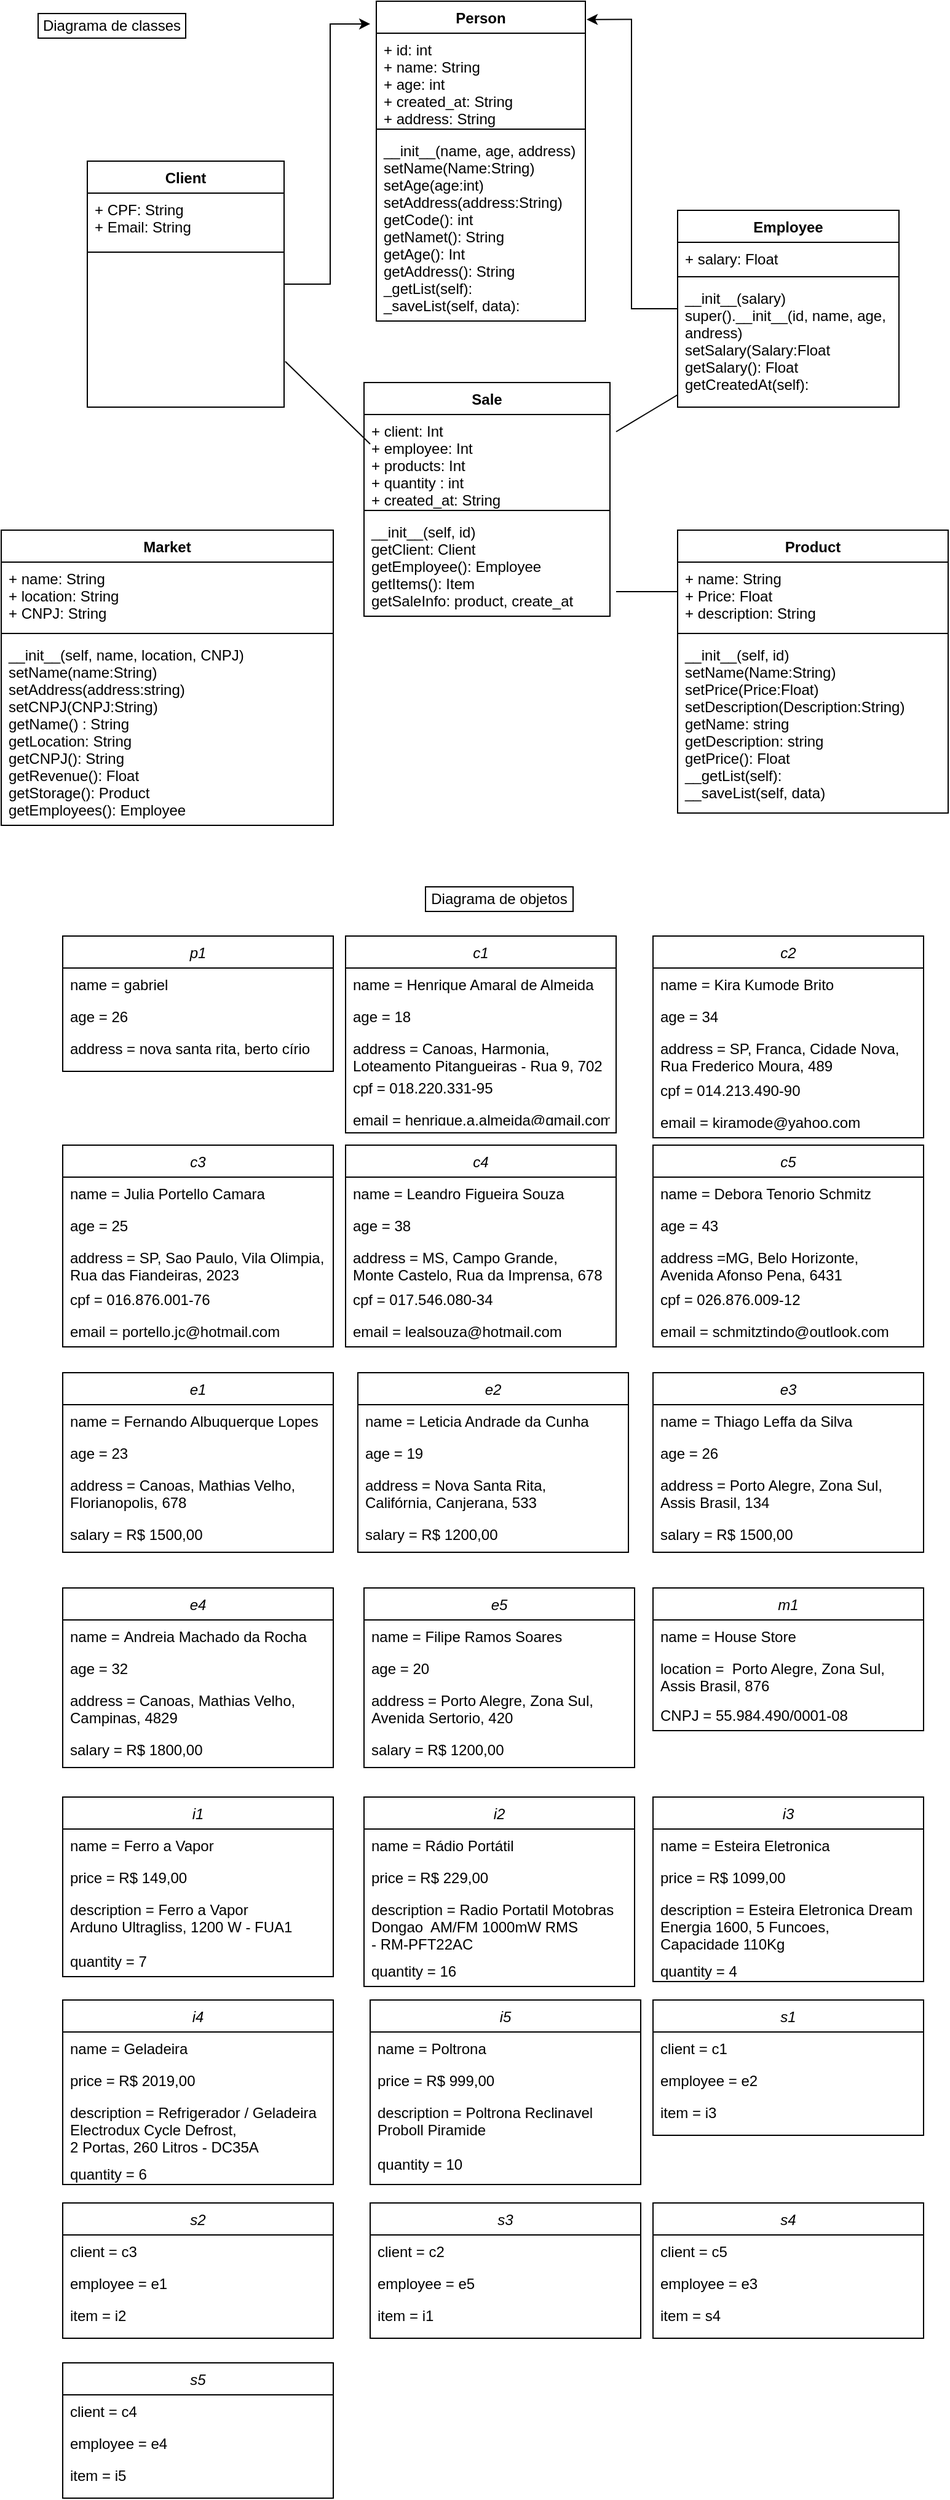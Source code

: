 <mxfile version="13.10.0" type="embed">
    <diagram id="TS18MUklxsruk_NOkoc1" name="Page-1">
        <mxGraphModel dx="1032" dy="898" grid="0" gridSize="10" guides="1" tooltips="1" connect="1" arrows="1" fold="1" page="0" pageScale="1" pageWidth="850" pageHeight="1100" background="none" math="0" shadow="0">
            <root>
                <mxCell id="0"/>
                <mxCell id="1" parent="0"/>
                <mxCell id="k4x1zX3mnlxggnbYag1G-3" style="edgeStyle=orthogonalEdgeStyle;rounded=0;orthogonalLoop=1;jettySize=auto;html=1;entryX=-0.029;entryY=0.071;entryDx=0;entryDy=0;entryPerimeter=0;labelBackgroundColor=none;labelBorderColor=none;" parent="1" source="CA0UIBBM-PlLHxPNOpys-14" target="CA0UIBBM-PlLHxPNOpys-22" edge="1">
                    <mxGeometry relative="1" as="geometry"/>
                </mxCell>
                <mxCell id="CA0UIBBM-PlLHxPNOpys-14" value="Client&#10;" style="swimlane;fontStyle=1;align=center;verticalAlign=top;childLayout=stackLayout;horizontal=1;startSize=26;horizontalStack=0;resizeParent=1;resizeParentMax=0;resizeLast=0;collapsible=1;marginBottom=0;labelBackgroundColor=none;labelBorderColor=none;" parent="1" vertex="1">
                    <mxGeometry x="90" y="80" width="160" height="200" as="geometry">
                        <mxRectangle x="90" y="154" width="70" height="26" as="alternateBounds"/>
                    </mxGeometry>
                </mxCell>
                <mxCell id="CA0UIBBM-PlLHxPNOpys-17" value="+ CPF: String&#10;+ Email: String" style="text;strokeColor=none;fillColor=none;align=left;verticalAlign=top;spacingLeft=4;spacingRight=4;overflow=hidden;rotatable=0;points=[[0,0.5],[1,0.5]];portConstraint=eastwest;labelBackgroundColor=none;labelBorderColor=none;" parent="CA0UIBBM-PlLHxPNOpys-14" vertex="1">
                    <mxGeometry y="26" width="160" height="44" as="geometry"/>
                </mxCell>
                <mxCell id="zBR0Fy1YjitIpS35hvK2-11" value="" style="line;strokeWidth=1;fillColor=none;align=left;verticalAlign=middle;spacingTop=-1;spacingLeft=3;spacingRight=3;rotatable=0;labelPosition=right;points=[];portConstraint=eastwest;labelBackgroundColor=none;labelBorderColor=none;" parent="CA0UIBBM-PlLHxPNOpys-14" vertex="1">
                    <mxGeometry y="70" width="160" height="8" as="geometry"/>
                </mxCell>
                <mxCell id="zBR0Fy1YjitIpS35hvK2-10" value="&lt;span style=&quot;font-family: &amp;quot;helvetica&amp;quot; ; font-size: 12px ; font-style: normal ; font-weight: 400 ; letter-spacing: normal ; text-indent: 0px ; text-transform: none ; word-spacing: 0px ; display: inline ; float: none&quot;&gt;&lt;font color=&quot;#ffffff&quot;&gt;__init__(self,&amp;nbsp;idl)&lt;br&gt;super().__init__(id, name, age, address, client)&lt;br&gt;setCPF(CPF:String)&lt;br&gt;setEmail(Email:String)&lt;br&gt;getCPF() : String&lt;br&gt;getEmail(): String&lt;br&gt;getCreatedAt(self):&lt;/font&gt;&lt;br&gt;&lt;/span&gt;" style="text;whiteSpace=wrap;html=1;labelBackgroundColor=none;labelBorderColor=none;" parent="CA0UIBBM-PlLHxPNOpys-14" vertex="1">
                    <mxGeometry y="78" width="160" height="122" as="geometry"/>
                </mxCell>
                <mxCell id="zBR0Fy1YjitIpS35hvK2-8" value="" style="line;strokeWidth=1;fillColor=none;align=left;verticalAlign=middle;spacingTop=-1;spacingLeft=3;spacingRight=3;rotatable=0;labelPosition=right;points=[];portConstraint=eastwest;labelBackgroundColor=none;labelBorderColor=none;" parent="CA0UIBBM-PlLHxPNOpys-14" vertex="1">
                    <mxGeometry y="200" width="160" as="geometry"/>
                </mxCell>
                <mxCell id="k4x1zX3mnlxggnbYag1G-4" style="edgeStyle=orthogonalEdgeStyle;rounded=0;orthogonalLoop=1;jettySize=auto;html=1;entryX=1.006;entryY=0.057;entryDx=0;entryDy=0;entryPerimeter=0;labelBackgroundColor=none;labelBorderColor=none;" parent="1" source="CA0UIBBM-PlLHxPNOpys-18" target="CA0UIBBM-PlLHxPNOpys-22" edge="1">
                    <mxGeometry relative="1" as="geometry"/>
                </mxCell>
                <mxCell id="CA0UIBBM-PlLHxPNOpys-18" value="Employee" style="swimlane;fontStyle=1;align=center;verticalAlign=top;childLayout=stackLayout;horizontal=1;startSize=26;horizontalStack=0;resizeParent=1;resizeParentMax=0;resizeLast=0;collapsible=1;marginBottom=0;labelBackgroundColor=none;labelBorderColor=none;" parent="1" vertex="1">
                    <mxGeometry x="570" y="120" width="180" height="160" as="geometry"/>
                </mxCell>
                <mxCell id="CA0UIBBM-PlLHxPNOpys-19" value="+ salary: Float&#10;" style="text;strokeColor=none;fillColor=none;align=left;verticalAlign=top;spacingLeft=4;spacingRight=4;overflow=hidden;rotatable=0;points=[[0,0.5],[1,0.5]];portConstraint=eastwest;labelBackgroundColor=none;labelBorderColor=none;" parent="CA0UIBBM-PlLHxPNOpys-18" vertex="1">
                    <mxGeometry y="26" width="180" height="24" as="geometry"/>
                </mxCell>
                <mxCell id="CA0UIBBM-PlLHxPNOpys-20" value="" style="line;strokeWidth=1;fillColor=none;align=left;verticalAlign=middle;spacingTop=-1;spacingLeft=3;spacingRight=3;rotatable=0;labelPosition=right;points=[];portConstraint=eastwest;labelBackgroundColor=none;labelBorderColor=none;" parent="CA0UIBBM-PlLHxPNOpys-18" vertex="1">
                    <mxGeometry y="50" width="180" height="8" as="geometry"/>
                </mxCell>
                <mxCell id="CA0UIBBM-PlLHxPNOpys-21" value="__init__(salary)&#10;super().__init__(id, name, age, &#10;andress) &#10;setSalary(Salary:Float&#10;getSalary(): Float&#10;getCreatedAt(self):" style="text;strokeColor=none;fillColor=none;align=left;verticalAlign=top;spacingLeft=4;spacingRight=4;overflow=hidden;rotatable=0;points=[[0,0.5],[1,0.5]];portConstraint=eastwest;labelBackgroundColor=none;labelBorderColor=none;" parent="CA0UIBBM-PlLHxPNOpys-18" vertex="1">
                    <mxGeometry y="58" width="180" height="102" as="geometry"/>
                </mxCell>
                <mxCell id="CA0UIBBM-PlLHxPNOpys-22" value="Person" style="swimlane;fontStyle=1;align=center;verticalAlign=top;childLayout=stackLayout;horizontal=1;startSize=26;horizontalStack=0;resizeParent=1;resizeParentMax=0;resizeLast=0;collapsible=1;marginBottom=0;labelBackgroundColor=none;labelBorderColor=none;" parent="1" vertex="1">
                    <mxGeometry x="325" y="-50" width="170" height="260" as="geometry"/>
                </mxCell>
                <mxCell id="CA0UIBBM-PlLHxPNOpys-23" value="+ id: int&#10;+ name: String&#10;+ age: int&#10;+ created_at: String&#10;+ address: String" style="text;strokeColor=none;fillColor=none;align=left;verticalAlign=top;spacingLeft=4;spacingRight=4;overflow=hidden;rotatable=0;points=[[0,0.5],[1,0.5]];portConstraint=eastwest;labelBackgroundColor=none;labelBorderColor=none;" parent="CA0UIBBM-PlLHxPNOpys-22" vertex="1">
                    <mxGeometry y="26" width="170" height="74" as="geometry"/>
                </mxCell>
                <mxCell id="zBR0Fy1YjitIpS35hvK2-16" value="" style="line;strokeWidth=1;fillColor=none;align=left;verticalAlign=middle;spacingTop=-1;spacingLeft=3;spacingRight=3;rotatable=0;labelPosition=right;points=[];portConstraint=eastwest;labelBackgroundColor=none;labelBorderColor=none;" parent="CA0UIBBM-PlLHxPNOpys-22" vertex="1">
                    <mxGeometry y="100" width="170" height="8" as="geometry"/>
                </mxCell>
                <mxCell id="zBR0Fy1YjitIpS35hvK2-13" value="__init__(name, age, address)&#10;setName(Name:String)&#10;setAge(age:int)&#10;setAddress(address:String)&#10;getCode(): int&#10;getNamet(): String&#10;getAge(): Int&#10;getAddress(): String&#10;_getList(self):&#10;_saveList(self, data):" style="text;strokeColor=none;fillColor=none;align=left;verticalAlign=top;spacingLeft=4;spacingRight=4;overflow=hidden;rotatable=0;points=[[0,0.5],[1,0.5]];portConstraint=eastwest;labelBackgroundColor=none;labelBorderColor=none;" parent="CA0UIBBM-PlLHxPNOpys-22" vertex="1">
                    <mxGeometry y="108" width="170" height="152" as="geometry"/>
                </mxCell>
                <mxCell id="CA0UIBBM-PlLHxPNOpys-37" value="Product" style="swimlane;fontStyle=1;align=center;verticalAlign=top;childLayout=stackLayout;horizontal=1;startSize=26;horizontalStack=0;resizeParent=1;resizeParentMax=0;resizeLast=0;collapsible=1;marginBottom=0;labelBackgroundColor=none;labelBorderColor=none;" parent="1" vertex="1">
                    <mxGeometry x="570" y="380" width="220" height="230" as="geometry"/>
                </mxCell>
                <mxCell id="CA0UIBBM-PlLHxPNOpys-38" value="+ name: String&#10;+ Price: Float&#10;+ description: String&#10;" style="text;strokeColor=none;fillColor=none;align=left;verticalAlign=top;spacingLeft=4;spacingRight=4;overflow=hidden;rotatable=0;points=[[0,0.5],[1,0.5]];portConstraint=eastwest;labelBackgroundColor=none;labelBorderColor=none;" parent="CA0UIBBM-PlLHxPNOpys-37" vertex="1">
                    <mxGeometry y="26" width="220" height="54" as="geometry"/>
                </mxCell>
                <mxCell id="CA0UIBBM-PlLHxPNOpys-39" value="" style="line;strokeWidth=1;fillColor=none;align=left;verticalAlign=middle;spacingTop=-1;spacingLeft=3;spacingRight=3;rotatable=0;labelPosition=right;points=[];portConstraint=eastwest;labelBackgroundColor=none;labelBorderColor=none;" parent="CA0UIBBM-PlLHxPNOpys-37" vertex="1">
                    <mxGeometry y="80" width="220" height="8" as="geometry"/>
                </mxCell>
                <mxCell id="CA0UIBBM-PlLHxPNOpys-40" value="__init__(self, id)&#10;setName(Name:String)&#10;setPrice(Price:Float)&#10;setDescription(Description:String)&#10;getName: string&#10;getDescription: string&#10;getPrice(): Float&#10;__getList(self):&#10;__saveList(self, data)" style="text;strokeColor=none;fillColor=none;align=left;verticalAlign=top;spacingLeft=4;spacingRight=4;overflow=hidden;rotatable=0;points=[[0,0.5],[1,0.5]];portConstraint=eastwest;labelBackgroundColor=none;labelBorderColor=none;" parent="CA0UIBBM-PlLHxPNOpys-37" vertex="1">
                    <mxGeometry y="88" width="220" height="142" as="geometry"/>
                </mxCell>
                <mxCell id="CA0UIBBM-PlLHxPNOpys-42" value="Market" style="swimlane;fontStyle=1;align=center;verticalAlign=top;childLayout=stackLayout;horizontal=1;startSize=26;horizontalStack=0;resizeParent=1;resizeParentMax=0;resizeLast=0;collapsible=1;marginBottom=0;labelBackgroundColor=none;labelBorderColor=none;" parent="1" vertex="1">
                    <mxGeometry x="20" y="380" width="270" height="240" as="geometry"/>
                </mxCell>
                <mxCell id="CA0UIBBM-PlLHxPNOpys-43" value="+ name: String&#10;+ location: String&#10;+ CNPJ: String" style="text;strokeColor=none;fillColor=none;align=left;verticalAlign=top;spacingLeft=4;spacingRight=4;overflow=hidden;rotatable=0;points=[[0,0.5],[1,0.5]];portConstraint=eastwest;labelBackgroundColor=none;labelBorderColor=none;" parent="CA0UIBBM-PlLHxPNOpys-42" vertex="1">
                    <mxGeometry y="26" width="270" height="54" as="geometry"/>
                </mxCell>
                <mxCell id="CA0UIBBM-PlLHxPNOpys-44" value="" style="line;strokeWidth=1;fillColor=none;align=left;verticalAlign=middle;spacingTop=-1;spacingLeft=3;spacingRight=3;rotatable=0;labelPosition=right;points=[];portConstraint=eastwest;labelBackgroundColor=none;labelBorderColor=none;" parent="CA0UIBBM-PlLHxPNOpys-42" vertex="1">
                    <mxGeometry y="80" width="270" height="8" as="geometry"/>
                </mxCell>
                <mxCell id="CA0UIBBM-PlLHxPNOpys-45" value="__init__(self, name, location, CNPJ)&#10;setName(name:String)&#10;setAddress(address:string)&#10;setCNPJ(CNPJ:String)&#10;getName() : String&#10;getLocation: String&#10;getCNPJ(): String&#10;getRevenue(): Float&#10;getStorage(): Product&#10;getEmployees(): Employee" style="text;strokeColor=none;fillColor=none;align=left;verticalAlign=top;spacingLeft=4;spacingRight=4;overflow=hidden;rotatable=0;points=[[0,0.5],[1,0.5]];portConstraint=eastwest;labelBackgroundColor=none;labelBorderColor=none;" parent="CA0UIBBM-PlLHxPNOpys-42" vertex="1">
                    <mxGeometry y="88" width="270" height="152" as="geometry"/>
                </mxCell>
                <mxCell id="CA0UIBBM-PlLHxPNOpys-30" value="Sale" style="swimlane;fontStyle=1;align=center;verticalAlign=top;childLayout=stackLayout;horizontal=1;startSize=26;horizontalStack=0;resizeParent=1;resizeParentMax=0;resizeLast=0;collapsible=1;marginBottom=0;labelBackgroundColor=none;labelBorderColor=none;" parent="1" vertex="1">
                    <mxGeometry x="315" y="260" width="200" height="190" as="geometry"/>
                </mxCell>
                <mxCell id="CA0UIBBM-PlLHxPNOpys-31" value="+ client: Int&#10;+ employee: Int&#10;+ products: Int&#10;+ quantity : int&#10;+ created_at: String &#10;" style="text;strokeColor=none;fillColor=none;align=left;verticalAlign=top;spacingLeft=4;spacingRight=4;overflow=hidden;rotatable=0;points=[[0,0.5],[1,0.5]];portConstraint=eastwest;labelBackgroundColor=none;labelBorderColor=none;" parent="CA0UIBBM-PlLHxPNOpys-30" vertex="1">
                    <mxGeometry y="26" width="200" height="74" as="geometry"/>
                </mxCell>
                <mxCell id="CA0UIBBM-PlLHxPNOpys-32" value="" style="line;strokeWidth=1;fillColor=none;align=left;verticalAlign=middle;spacingTop=-1;spacingLeft=3;spacingRight=3;rotatable=0;labelPosition=right;points=[];portConstraint=eastwest;labelBackgroundColor=none;labelBorderColor=none;" parent="CA0UIBBM-PlLHxPNOpys-30" vertex="1">
                    <mxGeometry y="100" width="200" height="8" as="geometry"/>
                </mxCell>
                <mxCell id="CA0UIBBM-PlLHxPNOpys-33" value="__init__(self, id)&#10;getClient: Client&#10;getEmployee(): Employee&#10;getItems(): Item&#10;getSaleInfo: product, create_at" style="text;strokeColor=none;fillColor=none;align=left;verticalAlign=top;spacingLeft=4;spacingRight=4;overflow=hidden;rotatable=0;points=[[0,0.5],[1,0.5]];portConstraint=eastwest;labelBackgroundColor=none;labelBorderColor=none;" parent="CA0UIBBM-PlLHxPNOpys-30" vertex="1">
                    <mxGeometry y="108" width="200" height="82" as="geometry"/>
                </mxCell>
                <mxCell id="k4x1zX3mnlxggnbYag1G-5" value="" style="shape=link;html=1;width=0;exitX=1.006;exitY=0.696;exitDx=0;exitDy=0;exitPerimeter=0;labelBackgroundColor=none;labelBorderColor=none;" parent="1" source="zBR0Fy1YjitIpS35hvK2-10" edge="1">
                    <mxGeometry width="100" relative="1" as="geometry">
                        <mxPoint x="220" y="310" as="sourcePoint"/>
                        <mxPoint x="320" y="310" as="targetPoint"/>
                    </mxGeometry>
                </mxCell>
                <mxCell id="k4x1zX3mnlxggnbYag1G-6" value="" style="shape=link;html=1;width=0;exitX=1.006;exitY=0.696;exitDx=0;exitDy=0;exitPerimeter=0;entryX=0;entryY=0.902;entryDx=0;entryDy=0;entryPerimeter=0;labelBackgroundColor=none;labelBorderColor=none;" parent="1" target="CA0UIBBM-PlLHxPNOpys-21" edge="1">
                    <mxGeometry width="100" relative="1" as="geometry">
                        <mxPoint x="520" y="300.002" as="sourcePoint"/>
                        <mxPoint x="570" y="300" as="targetPoint"/>
                    </mxGeometry>
                </mxCell>
                <mxCell id="k4x1zX3mnlxggnbYag1G-7" value="" style="shape=link;html=1;width=0;exitX=1.006;exitY=0.696;exitDx=0;exitDy=0;exitPerimeter=0;labelBackgroundColor=none;labelBorderColor=none;" parent="1" edge="1">
                    <mxGeometry width="100" relative="1" as="geometry">
                        <mxPoint x="520" y="430.002" as="sourcePoint"/>
                        <mxPoint x="570" y="430" as="targetPoint"/>
                    </mxGeometry>
                </mxCell>
                <mxCell id="k4x1zX3mnlxggnbYag1G-8" value="Diagrama de classes" style="rounded=0;whiteSpace=wrap;html=1;labelBackgroundColor=none;labelBorderColor=none;" parent="1" vertex="1">
                    <mxGeometry x="50" y="-40" width="120" height="20" as="geometry"/>
                </mxCell>
                <mxCell id="k4x1zX3mnlxggnbYag1G-9" value="Diagrama de objetos" style="rounded=0;whiteSpace=wrap;html=1;labelBackgroundColor=none;labelBorderColor=none;" parent="1" vertex="1">
                    <mxGeometry x="365" y="670" width="120" height="20" as="geometry"/>
                </mxCell>
                <mxCell id="k4x1zX3mnlxggnbYag1G-14" value="c1" style="swimlane;fontStyle=2;align=center;verticalAlign=top;childLayout=stackLayout;horizontal=1;startSize=26;horizontalStack=0;resizeParent=1;resizeLast=0;collapsible=1;marginBottom=0;rounded=0;shadow=0;strokeWidth=1;labelBackgroundColor=none;labelBorderColor=none;" parent="1" vertex="1">
                    <mxGeometry x="300" y="710" width="220" height="160" as="geometry">
                        <mxRectangle x="230" y="140" width="160" height="26" as="alternateBounds"/>
                    </mxGeometry>
                </mxCell>
                <mxCell id="k4x1zX3mnlxggnbYag1G-15" value="name = Henrique Amaral de Almeida" style="text;align=left;verticalAlign=top;spacingLeft=4;spacingRight=4;overflow=hidden;rotatable=0;points=[[0,0.5],[1,0.5]];portConstraint=eastwest;labelBackgroundColor=none;labelBorderColor=none;" parent="k4x1zX3mnlxggnbYag1G-14" vertex="1">
                    <mxGeometry y="26" width="220" height="26" as="geometry"/>
                </mxCell>
                <mxCell id="k4x1zX3mnlxggnbYag1G-16" value="age = 18" style="text;align=left;verticalAlign=top;spacingLeft=4;spacingRight=4;overflow=hidden;rotatable=0;points=[[0,0.5],[1,0.5]];portConstraint=eastwest;rounded=0;shadow=0;html=0;labelBackgroundColor=none;labelBorderColor=none;" parent="k4x1zX3mnlxggnbYag1G-14" vertex="1">
                    <mxGeometry y="52" width="220" height="26" as="geometry"/>
                </mxCell>
                <mxCell id="k4x1zX3mnlxggnbYag1G-17" value="address = Canoas, Harmonia, &#10;Loteamento Pitangueiras - Rua 9, 702" style="text;align=left;verticalAlign=top;spacingLeft=4;spacingRight=4;overflow=hidden;rotatable=0;points=[[0,0.5],[1,0.5]];portConstraint=eastwest;rounded=0;shadow=0;html=0;labelBackgroundColor=none;labelBorderColor=none;" parent="k4x1zX3mnlxggnbYag1G-14" vertex="1">
                    <mxGeometry y="78" width="220" height="32" as="geometry"/>
                </mxCell>
                <mxCell id="k4x1zX3mnlxggnbYag1G-22" value="cpf = 018.220.331-95" style="text;align=left;verticalAlign=top;spacingLeft=4;spacingRight=4;overflow=hidden;rotatable=0;points=[[0,0.5],[1,0.5]];portConstraint=eastwest;rounded=0;shadow=0;html=0;labelBackgroundColor=none;labelBorderColor=none;" parent="k4x1zX3mnlxggnbYag1G-14" vertex="1">
                    <mxGeometry y="110" width="220" height="26" as="geometry"/>
                </mxCell>
                <mxCell id="k4x1zX3mnlxggnbYag1G-23" value="email = henrique.a.almeida@gmail.com" style="text;align=left;verticalAlign=top;spacingLeft=4;spacingRight=4;overflow=hidden;rotatable=0;points=[[0,0.5],[1,0.5]];portConstraint=eastwest;rounded=0;shadow=0;html=0;labelBackgroundColor=none;labelBorderColor=none;" parent="k4x1zX3mnlxggnbYag1G-14" vertex="1">
                    <mxGeometry y="136" width="220" height="14" as="geometry"/>
                </mxCell>
                <mxCell id="k4x1zX3mnlxggnbYag1G-30" value="i1" style="swimlane;fontStyle=2;align=center;verticalAlign=top;childLayout=stackLayout;horizontal=1;startSize=26;horizontalStack=0;resizeParent=1;resizeLast=0;collapsible=1;marginBottom=0;rounded=0;shadow=0;strokeWidth=1;labelBackgroundColor=none;labelBorderColor=none;" parent="1" vertex="1">
                    <mxGeometry x="70" y="1410" width="220" height="146" as="geometry">
                        <mxRectangle x="230" y="140" width="160" height="26" as="alternateBounds"/>
                    </mxGeometry>
                </mxCell>
                <mxCell id="k4x1zX3mnlxggnbYag1G-31" value="name = Ferro a Vapor" style="text;align=left;verticalAlign=top;spacingLeft=4;spacingRight=4;overflow=hidden;rotatable=0;points=[[0,0.5],[1,0.5]];portConstraint=eastwest;labelBackgroundColor=none;labelBorderColor=none;" parent="k4x1zX3mnlxggnbYag1G-30" vertex="1">
                    <mxGeometry y="26" width="220" height="26" as="geometry"/>
                </mxCell>
                <mxCell id="O3JYE6yvofuZaJqTAErF-90" value="price = R$ 149,00" style="text;align=left;verticalAlign=top;spacingLeft=4;spacingRight=4;overflow=hidden;rotatable=0;points=[[0,0.5],[1,0.5]];portConstraint=eastwest;rounded=0;shadow=0;html=0;labelBackgroundColor=none;labelBorderColor=none;" parent="k4x1zX3mnlxggnbYag1G-30" vertex="1">
                    <mxGeometry y="52" width="220" height="26" as="geometry"/>
                </mxCell>
                <mxCell id="k4x1zX3mnlxggnbYag1G-32" value="description = Ferro a Vapor &#10;Arduno Ultragliss, 1200 W - FUA1" style="text;align=left;verticalAlign=top;spacingLeft=4;spacingRight=4;overflow=hidden;rotatable=0;points=[[0,0.5],[1,0.5]];portConstraint=eastwest;rounded=0;shadow=0;html=0;labelBackgroundColor=none;labelBorderColor=none;" parent="k4x1zX3mnlxggnbYag1G-30" vertex="1">
                    <mxGeometry y="78" width="220" height="42" as="geometry"/>
                </mxCell>
                <mxCell id="k4x1zX3mnlxggnbYag1G-33" value="quantity = 7" style="text;align=left;verticalAlign=top;spacingLeft=4;spacingRight=4;overflow=hidden;rotatable=0;points=[[0,0.5],[1,0.5]];portConstraint=eastwest;rounded=0;shadow=0;html=0;labelBackgroundColor=none;labelBorderColor=none;" parent="k4x1zX3mnlxggnbYag1G-30" vertex="1">
                    <mxGeometry y="120" width="220" height="26" as="geometry"/>
                </mxCell>
                <mxCell id="k4x1zX3mnlxggnbYag1G-10" value="p1" style="swimlane;fontStyle=2;align=center;verticalAlign=top;childLayout=stackLayout;horizontal=1;startSize=26;horizontalStack=0;resizeParent=1;resizeLast=0;collapsible=1;marginBottom=0;rounded=0;shadow=0;strokeWidth=1;labelBackgroundColor=none;labelBorderColor=none;" parent="1" vertex="1">
                    <mxGeometry x="70" y="710" width="220" height="110" as="geometry">
                        <mxRectangle x="230" y="140" width="160" height="26" as="alternateBounds"/>
                    </mxGeometry>
                </mxCell>
                <mxCell id="k4x1zX3mnlxggnbYag1G-11" value="name = gabriel" style="text;align=left;verticalAlign=top;spacingLeft=4;spacingRight=4;overflow=hidden;rotatable=0;points=[[0,0.5],[1,0.5]];portConstraint=eastwest;labelBackgroundColor=none;labelBorderColor=none;" parent="k4x1zX3mnlxggnbYag1G-10" vertex="1">
                    <mxGeometry y="26" width="220" height="26" as="geometry"/>
                </mxCell>
                <mxCell id="k4x1zX3mnlxggnbYag1G-12" value="age = 26" style="text;align=left;verticalAlign=top;spacingLeft=4;spacingRight=4;overflow=hidden;rotatable=0;points=[[0,0.5],[1,0.5]];portConstraint=eastwest;rounded=0;shadow=0;html=0;labelBackgroundColor=none;labelBorderColor=none;" parent="k4x1zX3mnlxggnbYag1G-10" vertex="1">
                    <mxGeometry y="52" width="220" height="26" as="geometry"/>
                </mxCell>
                <mxCell id="k4x1zX3mnlxggnbYag1G-13" value="address = nova santa rita, berto círio" style="text;align=left;verticalAlign=top;spacingLeft=4;spacingRight=4;overflow=hidden;rotatable=0;points=[[0,0.5],[1,0.5]];portConstraint=eastwest;rounded=0;shadow=0;html=0;labelBackgroundColor=none;labelBorderColor=none;" parent="k4x1zX3mnlxggnbYag1G-10" vertex="1">
                    <mxGeometry y="78" width="220" height="26" as="geometry"/>
                </mxCell>
                <mxCell id="k4x1zX3mnlxggnbYag1G-18" value="e1" style="swimlane;fontStyle=2;align=center;verticalAlign=top;childLayout=stackLayout;horizontal=1;startSize=26;horizontalStack=0;resizeParent=1;resizeLast=0;collapsible=1;marginBottom=0;rounded=0;shadow=0;strokeWidth=1;labelBackgroundColor=none;labelBorderColor=none;" parent="1" vertex="1">
                    <mxGeometry x="70" y="1065" width="220" height="146" as="geometry">
                        <mxRectangle x="230" y="140" width="160" height="26" as="alternateBounds"/>
                    </mxGeometry>
                </mxCell>
                <mxCell id="k4x1zX3mnlxggnbYag1G-19" value="name = Fernando Albuquerque Lopes&#10;&#10;" style="text;align=left;verticalAlign=top;spacingLeft=4;spacingRight=4;overflow=hidden;rotatable=0;points=[[0,0.5],[1,0.5]];portConstraint=eastwest;labelBackgroundColor=none;labelBorderColor=none;" parent="k4x1zX3mnlxggnbYag1G-18" vertex="1">
                    <mxGeometry y="26" width="220" height="26" as="geometry"/>
                </mxCell>
                <mxCell id="k4x1zX3mnlxggnbYag1G-20" value="age = 23" style="text;align=left;verticalAlign=top;spacingLeft=4;spacingRight=4;overflow=hidden;rotatable=0;points=[[0,0.5],[1,0.5]];portConstraint=eastwest;rounded=0;shadow=0;html=0;labelBackgroundColor=none;labelBorderColor=none;" parent="k4x1zX3mnlxggnbYag1G-18" vertex="1">
                    <mxGeometry y="52" width="220" height="26" as="geometry"/>
                </mxCell>
                <mxCell id="k4x1zX3mnlxggnbYag1G-21" value="address = Canoas, Mathias Velho, &#10;Florianopolis, 678" style="text;align=left;verticalAlign=top;spacingLeft=4;spacingRight=4;overflow=hidden;rotatable=0;points=[[0,0.5],[1,0.5]];portConstraint=eastwest;rounded=0;shadow=0;html=0;labelBackgroundColor=none;labelBorderColor=none;" parent="k4x1zX3mnlxggnbYag1G-18" vertex="1">
                    <mxGeometry y="78" width="220" height="40" as="geometry"/>
                </mxCell>
                <mxCell id="k4x1zX3mnlxggnbYag1G-24" value="salary = R$ 1500,00" style="text;align=left;verticalAlign=top;spacingLeft=4;spacingRight=4;overflow=hidden;rotatable=0;points=[[0,0.5],[1,0.5]];portConstraint=eastwest;rounded=0;shadow=0;html=0;labelBackgroundColor=none;labelBorderColor=none;" parent="k4x1zX3mnlxggnbYag1G-18" vertex="1">
                    <mxGeometry y="118" width="220" height="26" as="geometry"/>
                </mxCell>
                <mxCell id="k4x1zX3mnlxggnbYag1G-34" value="m1" style="swimlane;fontStyle=2;align=center;verticalAlign=top;childLayout=stackLayout;horizontal=1;startSize=26;horizontalStack=0;resizeParent=1;resizeLast=0;collapsible=1;marginBottom=0;rounded=0;shadow=0;strokeWidth=1;labelBackgroundColor=none;labelBorderColor=none;" parent="1" vertex="1">
                    <mxGeometry x="550" y="1240" width="220" height="116" as="geometry">
                        <mxRectangle x="230" y="140" width="160" height="26" as="alternateBounds"/>
                    </mxGeometry>
                </mxCell>
                <mxCell id="k4x1zX3mnlxggnbYag1G-35" value="name = House Store" style="text;align=left;verticalAlign=top;spacingLeft=4;spacingRight=4;overflow=hidden;rotatable=0;points=[[0,0.5],[1,0.5]];portConstraint=eastwest;labelBackgroundColor=none;labelBorderColor=none;" parent="k4x1zX3mnlxggnbYag1G-34" vertex="1">
                    <mxGeometry y="26" width="220" height="26" as="geometry"/>
                </mxCell>
                <mxCell id="k4x1zX3mnlxggnbYag1G-36" value="location =  Porto Alegre, Zona Sul, &#10;Assis Brasil, 876" style="text;align=left;verticalAlign=top;spacingLeft=4;spacingRight=4;overflow=hidden;rotatable=0;points=[[0,0.5],[1,0.5]];portConstraint=eastwest;rounded=0;shadow=0;html=0;labelBackgroundColor=none;labelBorderColor=none;" parent="k4x1zX3mnlxggnbYag1G-34" vertex="1">
                    <mxGeometry y="52" width="220" height="38" as="geometry"/>
                </mxCell>
                <mxCell id="k4x1zX3mnlxggnbYag1G-37" value="CNPJ = 55.984.490/0001-08" style="text;align=left;verticalAlign=top;spacingLeft=4;spacingRight=4;overflow=hidden;rotatable=0;points=[[0,0.5],[1,0.5]];portConstraint=eastwest;rounded=0;shadow=0;html=0;labelBackgroundColor=none;labelBorderColor=none;" parent="k4x1zX3mnlxggnbYag1G-34" vertex="1">
                    <mxGeometry y="90" width="220" height="26" as="geometry"/>
                </mxCell>
                <mxCell id="O3JYE6yvofuZaJqTAErF-1" value="c2" style="swimlane;fontStyle=2;align=center;verticalAlign=top;childLayout=stackLayout;horizontal=1;startSize=26;horizontalStack=0;resizeParent=1;resizeLast=0;collapsible=1;marginBottom=0;rounded=0;shadow=0;strokeWidth=1;labelBackgroundColor=none;labelBorderColor=none;" parent="1" vertex="1">
                    <mxGeometry x="550" y="710" width="220" height="164" as="geometry">
                        <mxRectangle x="230" y="140" width="160" height="26" as="alternateBounds"/>
                    </mxGeometry>
                </mxCell>
                <mxCell id="O3JYE6yvofuZaJqTAErF-2" value="name = Kira Kumode Brito" style="text;align=left;verticalAlign=top;spacingLeft=4;spacingRight=4;overflow=hidden;rotatable=0;points=[[0,0.5],[1,0.5]];portConstraint=eastwest;labelBackgroundColor=none;labelBorderColor=none;" parent="O3JYE6yvofuZaJqTAErF-1" vertex="1">
                    <mxGeometry y="26" width="220" height="26" as="geometry"/>
                </mxCell>
                <mxCell id="O3JYE6yvofuZaJqTAErF-3" value="age = 34" style="text;align=left;verticalAlign=top;spacingLeft=4;spacingRight=4;overflow=hidden;rotatable=0;points=[[0,0.5],[1,0.5]];portConstraint=eastwest;rounded=0;shadow=0;html=0;labelBackgroundColor=none;labelBorderColor=none;" parent="O3JYE6yvofuZaJqTAErF-1" vertex="1">
                    <mxGeometry y="52" width="220" height="26" as="geometry"/>
                </mxCell>
                <mxCell id="O3JYE6yvofuZaJqTAErF-4" value="address = SP, Franca, Cidade Nova, &#10;Rua Frederico Moura, 489" style="text;align=left;verticalAlign=top;spacingLeft=4;spacingRight=4;overflow=hidden;rotatable=0;points=[[0,0.5],[1,0.5]];portConstraint=eastwest;rounded=0;shadow=0;html=0;labelBackgroundColor=none;labelBorderColor=none;" parent="O3JYE6yvofuZaJqTAErF-1" vertex="1">
                    <mxGeometry y="78" width="220" height="34" as="geometry"/>
                </mxCell>
                <mxCell id="O3JYE6yvofuZaJqTAErF-5" value="cpf = 014.213.490-90" style="text;align=left;verticalAlign=top;spacingLeft=4;spacingRight=4;overflow=hidden;rotatable=0;points=[[0,0.5],[1,0.5]];portConstraint=eastwest;rounded=0;shadow=0;html=0;labelBackgroundColor=none;labelBorderColor=none;" parent="O3JYE6yvofuZaJqTAErF-1" vertex="1">
                    <mxGeometry y="112" width="220" height="26" as="geometry"/>
                </mxCell>
                <mxCell id="O3JYE6yvofuZaJqTAErF-6" value="email = kiramode@yahoo.com" style="text;align=left;verticalAlign=top;spacingLeft=4;spacingRight=4;overflow=hidden;rotatable=0;points=[[0,0.5],[1,0.5]];portConstraint=eastwest;rounded=0;shadow=0;html=0;labelBackgroundColor=none;labelBorderColor=none;" parent="O3JYE6yvofuZaJqTAErF-1" vertex="1">
                    <mxGeometry y="138" width="220" height="26" as="geometry"/>
                </mxCell>
                <mxCell id="O3JYE6yvofuZaJqTAErF-7" value="c3" style="swimlane;fontStyle=2;align=center;verticalAlign=top;childLayout=stackLayout;horizontal=1;startSize=26;horizontalStack=0;resizeParent=1;resizeLast=0;collapsible=1;marginBottom=0;rounded=0;shadow=0;strokeWidth=1;labelBackgroundColor=none;labelBorderColor=none;" parent="1" vertex="1">
                    <mxGeometry x="70" y="880" width="220" height="164" as="geometry">
                        <mxRectangle x="230" y="140" width="160" height="26" as="alternateBounds"/>
                    </mxGeometry>
                </mxCell>
                <mxCell id="O3JYE6yvofuZaJqTAErF-8" value="name = Julia Portello Camara" style="text;align=left;verticalAlign=top;spacingLeft=4;spacingRight=4;overflow=hidden;rotatable=0;points=[[0,0.5],[1,0.5]];portConstraint=eastwest;labelBackgroundColor=none;labelBorderColor=none;" parent="O3JYE6yvofuZaJqTAErF-7" vertex="1">
                    <mxGeometry y="26" width="220" height="26" as="geometry"/>
                </mxCell>
                <mxCell id="O3JYE6yvofuZaJqTAErF-9" value="age = 25" style="text;align=left;verticalAlign=top;spacingLeft=4;spacingRight=4;overflow=hidden;rotatable=0;points=[[0,0.5],[1,0.5]];portConstraint=eastwest;rounded=0;shadow=0;html=0;labelBackgroundColor=none;labelBorderColor=none;" parent="O3JYE6yvofuZaJqTAErF-7" vertex="1">
                    <mxGeometry y="52" width="220" height="26" as="geometry"/>
                </mxCell>
                <mxCell id="O3JYE6yvofuZaJqTAErF-10" value="address = SP, Sao Paulo, Vila Olimpia,&#10;Rua das Fiandeiras, 2023" style="text;align=left;verticalAlign=top;spacingLeft=4;spacingRight=4;overflow=hidden;rotatable=0;points=[[0,0.5],[1,0.5]];portConstraint=eastwest;rounded=0;shadow=0;html=0;labelBackgroundColor=none;labelBorderColor=none;" parent="O3JYE6yvofuZaJqTAErF-7" vertex="1">
                    <mxGeometry y="78" width="220" height="34" as="geometry"/>
                </mxCell>
                <mxCell id="O3JYE6yvofuZaJqTAErF-11" value="cpf = 016.876.001-76" style="text;align=left;verticalAlign=top;spacingLeft=4;spacingRight=4;overflow=hidden;rotatable=0;points=[[0,0.5],[1,0.5]];portConstraint=eastwest;rounded=0;shadow=0;html=0;labelBackgroundColor=none;labelBorderColor=none;" parent="O3JYE6yvofuZaJqTAErF-7" vertex="1">
                    <mxGeometry y="112" width="220" height="26" as="geometry"/>
                </mxCell>
                <mxCell id="O3JYE6yvofuZaJqTAErF-12" value="email = portello.jc@hotmail.com" style="text;align=left;verticalAlign=top;spacingLeft=4;spacingRight=4;overflow=hidden;rotatable=0;points=[[0,0.5],[1,0.5]];portConstraint=eastwest;rounded=0;shadow=0;html=0;labelBackgroundColor=none;labelBorderColor=none;" parent="O3JYE6yvofuZaJqTAErF-7" vertex="1">
                    <mxGeometry y="138" width="220" height="26" as="geometry"/>
                </mxCell>
                <mxCell id="O3JYE6yvofuZaJqTAErF-13" value="c4" style="swimlane;fontStyle=2;align=center;verticalAlign=top;childLayout=stackLayout;horizontal=1;startSize=26;horizontalStack=0;resizeParent=1;resizeLast=0;collapsible=1;marginBottom=0;rounded=0;shadow=0;strokeWidth=1;labelBackgroundColor=none;labelBorderColor=none;" parent="1" vertex="1">
                    <mxGeometry x="300" y="880" width="220" height="164" as="geometry">
                        <mxRectangle x="230" y="140" width="160" height="26" as="alternateBounds"/>
                    </mxGeometry>
                </mxCell>
                <mxCell id="O3JYE6yvofuZaJqTAErF-14" value="name = Leandro Figueira Souza" style="text;align=left;verticalAlign=top;spacingLeft=4;spacingRight=4;overflow=hidden;rotatable=0;points=[[0,0.5],[1,0.5]];portConstraint=eastwest;labelBackgroundColor=none;labelBorderColor=none;" parent="O3JYE6yvofuZaJqTAErF-13" vertex="1">
                    <mxGeometry y="26" width="220" height="26" as="geometry"/>
                </mxCell>
                <mxCell id="O3JYE6yvofuZaJqTAErF-15" value="age = 38" style="text;align=left;verticalAlign=top;spacingLeft=4;spacingRight=4;overflow=hidden;rotatable=0;points=[[0,0.5],[1,0.5]];portConstraint=eastwest;rounded=0;shadow=0;html=0;labelBackgroundColor=none;labelBorderColor=none;" parent="O3JYE6yvofuZaJqTAErF-13" vertex="1">
                    <mxGeometry y="52" width="220" height="26" as="geometry"/>
                </mxCell>
                <mxCell id="O3JYE6yvofuZaJqTAErF-16" value="address = MS, Campo Grande,&#10;Monte Castelo, Rua da Imprensa, 678" style="text;align=left;verticalAlign=top;spacingLeft=4;spacingRight=4;overflow=hidden;rotatable=0;points=[[0,0.5],[1,0.5]];portConstraint=eastwest;rounded=0;shadow=0;html=0;labelBackgroundColor=none;labelBorderColor=none;" parent="O3JYE6yvofuZaJqTAErF-13" vertex="1">
                    <mxGeometry y="78" width="220" height="34" as="geometry"/>
                </mxCell>
                <mxCell id="O3JYE6yvofuZaJqTAErF-17" value="cpf = 017.546.080-34" style="text;align=left;verticalAlign=top;spacingLeft=4;spacingRight=4;overflow=hidden;rotatable=0;points=[[0,0.5],[1,0.5]];portConstraint=eastwest;rounded=0;shadow=0;html=0;labelBackgroundColor=none;labelBorderColor=none;" parent="O3JYE6yvofuZaJqTAErF-13" vertex="1">
                    <mxGeometry y="112" width="220" height="26" as="geometry"/>
                </mxCell>
                <mxCell id="O3JYE6yvofuZaJqTAErF-18" value="email = lealsouza@hotmail.com" style="text;align=left;verticalAlign=top;spacingLeft=4;spacingRight=4;overflow=hidden;rotatable=0;points=[[0,0.5],[1,0.5]];portConstraint=eastwest;rounded=0;shadow=0;html=0;labelBackgroundColor=none;labelBorderColor=none;" parent="O3JYE6yvofuZaJqTAErF-13" vertex="1">
                    <mxGeometry y="138" width="220" height="26" as="geometry"/>
                </mxCell>
                <mxCell id="O3JYE6yvofuZaJqTAErF-19" value="c5" style="swimlane;fontStyle=2;align=center;verticalAlign=top;childLayout=stackLayout;horizontal=1;startSize=26;horizontalStack=0;resizeParent=1;resizeLast=0;collapsible=1;marginBottom=0;rounded=0;shadow=0;strokeWidth=1;labelBackgroundColor=none;labelBorderColor=none;" parent="1" vertex="1">
                    <mxGeometry x="550" y="880" width="220" height="164" as="geometry">
                        <mxRectangle x="230" y="140" width="160" height="26" as="alternateBounds"/>
                    </mxGeometry>
                </mxCell>
                <mxCell id="O3JYE6yvofuZaJqTAErF-20" value="name = Debora Tenorio Schmitz" style="text;align=left;verticalAlign=top;spacingLeft=4;spacingRight=4;overflow=hidden;rotatable=0;points=[[0,0.5],[1,0.5]];portConstraint=eastwest;labelBackgroundColor=none;labelBorderColor=none;" parent="O3JYE6yvofuZaJqTAErF-19" vertex="1">
                    <mxGeometry y="26" width="220" height="26" as="geometry"/>
                </mxCell>
                <mxCell id="O3JYE6yvofuZaJqTAErF-21" value="age = 43" style="text;align=left;verticalAlign=top;spacingLeft=4;spacingRight=4;overflow=hidden;rotatable=0;points=[[0,0.5],[1,0.5]];portConstraint=eastwest;rounded=0;shadow=0;html=0;labelBackgroundColor=none;labelBorderColor=none;" parent="O3JYE6yvofuZaJqTAErF-19" vertex="1">
                    <mxGeometry y="52" width="220" height="26" as="geometry"/>
                </mxCell>
                <mxCell id="O3JYE6yvofuZaJqTAErF-22" value="address =MG, Belo Horizonte, &#10;Avenida Afonso Pena, 6431" style="text;align=left;verticalAlign=top;spacingLeft=4;spacingRight=4;overflow=hidden;rotatable=0;points=[[0,0.5],[1,0.5]];portConstraint=eastwest;rounded=0;shadow=0;html=0;labelBackgroundColor=none;labelBorderColor=none;" parent="O3JYE6yvofuZaJqTAErF-19" vertex="1">
                    <mxGeometry y="78" width="220" height="34" as="geometry"/>
                </mxCell>
                <mxCell id="O3JYE6yvofuZaJqTAErF-23" value="cpf = 026.876.009-12" style="text;align=left;verticalAlign=top;spacingLeft=4;spacingRight=4;overflow=hidden;rotatable=0;points=[[0,0.5],[1,0.5]];portConstraint=eastwest;rounded=0;shadow=0;html=0;labelBackgroundColor=none;labelBorderColor=none;" parent="O3JYE6yvofuZaJqTAErF-19" vertex="1">
                    <mxGeometry y="112" width="220" height="26" as="geometry"/>
                </mxCell>
                <mxCell id="O3JYE6yvofuZaJqTAErF-24" value="email = schmitztindo@outlook.com" style="text;align=left;verticalAlign=top;spacingLeft=4;spacingRight=4;overflow=hidden;rotatable=0;points=[[0,0.5],[1,0.5]];portConstraint=eastwest;rounded=0;shadow=0;html=0;labelBackgroundColor=none;labelBorderColor=none;" parent="O3JYE6yvofuZaJqTAErF-19" vertex="1">
                    <mxGeometry y="138" width="220" height="26" as="geometry"/>
                </mxCell>
                <mxCell id="O3JYE6yvofuZaJqTAErF-50" value="e2" style="swimlane;fontStyle=2;align=center;verticalAlign=top;childLayout=stackLayout;horizontal=1;startSize=26;horizontalStack=0;resizeParent=1;resizeLast=0;collapsible=1;marginBottom=0;rounded=0;shadow=0;strokeWidth=1;labelBackgroundColor=none;labelBorderColor=none;" parent="1" vertex="1">
                    <mxGeometry x="310" y="1065" width="220" height="146" as="geometry">
                        <mxRectangle x="230" y="140" width="160" height="26" as="alternateBounds"/>
                    </mxGeometry>
                </mxCell>
                <mxCell id="O3JYE6yvofuZaJqTAErF-51" value="name = Leticia Andrade da Cunha&#10;&#10;" style="text;align=left;verticalAlign=top;spacingLeft=4;spacingRight=4;overflow=hidden;rotatable=0;points=[[0,0.5],[1,0.5]];portConstraint=eastwest;labelBackgroundColor=none;labelBorderColor=none;" parent="O3JYE6yvofuZaJqTAErF-50" vertex="1">
                    <mxGeometry y="26" width="220" height="26" as="geometry"/>
                </mxCell>
                <mxCell id="O3JYE6yvofuZaJqTAErF-52" value="age = 19" style="text;align=left;verticalAlign=top;spacingLeft=4;spacingRight=4;overflow=hidden;rotatable=0;points=[[0,0.5],[1,0.5]];portConstraint=eastwest;rounded=0;shadow=0;html=0;labelBackgroundColor=none;labelBorderColor=none;" parent="O3JYE6yvofuZaJqTAErF-50" vertex="1">
                    <mxGeometry y="52" width="220" height="26" as="geometry"/>
                </mxCell>
                <mxCell id="O3JYE6yvofuZaJqTAErF-53" value="address = Nova Santa Rita, &#10;Califórnia, Canjerana, 533" style="text;align=left;verticalAlign=top;spacingLeft=4;spacingRight=4;overflow=hidden;rotatable=0;points=[[0,0.5],[1,0.5]];portConstraint=eastwest;rounded=0;shadow=0;html=0;labelBackgroundColor=none;labelBorderColor=none;" parent="O3JYE6yvofuZaJqTAErF-50" vertex="1">
                    <mxGeometry y="78" width="220" height="40" as="geometry"/>
                </mxCell>
                <mxCell id="O3JYE6yvofuZaJqTAErF-54" value="salary = R$ 1200,00" style="text;align=left;verticalAlign=top;spacingLeft=4;spacingRight=4;overflow=hidden;rotatable=0;points=[[0,0.5],[1,0.5]];portConstraint=eastwest;rounded=0;shadow=0;html=0;labelBackgroundColor=none;labelBorderColor=none;" parent="O3JYE6yvofuZaJqTAErF-50" vertex="1">
                    <mxGeometry y="118" width="220" height="26" as="geometry"/>
                </mxCell>
                <mxCell id="O3JYE6yvofuZaJqTAErF-55" value="e3" style="swimlane;fontStyle=2;align=center;verticalAlign=top;childLayout=stackLayout;horizontal=1;startSize=26;horizontalStack=0;resizeParent=1;resizeLast=0;collapsible=1;marginBottom=0;rounded=0;shadow=0;strokeWidth=1;labelBackgroundColor=none;labelBorderColor=none;" parent="1" vertex="1">
                    <mxGeometry x="550" y="1065" width="220" height="146" as="geometry">
                        <mxRectangle x="230" y="140" width="160" height="26" as="alternateBounds"/>
                    </mxGeometry>
                </mxCell>
                <mxCell id="O3JYE6yvofuZaJqTAErF-56" value="name = Thiago Leffa da Silva" style="text;align=left;verticalAlign=top;spacingLeft=4;spacingRight=4;overflow=hidden;rotatable=0;points=[[0,0.5],[1,0.5]];portConstraint=eastwest;labelBackgroundColor=none;labelBorderColor=none;" parent="O3JYE6yvofuZaJqTAErF-55" vertex="1">
                    <mxGeometry y="26" width="220" height="26" as="geometry"/>
                </mxCell>
                <mxCell id="O3JYE6yvofuZaJqTAErF-57" value="age = 26" style="text;align=left;verticalAlign=top;spacingLeft=4;spacingRight=4;overflow=hidden;rotatable=0;points=[[0,0.5],[1,0.5]];portConstraint=eastwest;rounded=0;shadow=0;html=0;labelBackgroundColor=none;labelBorderColor=none;" parent="O3JYE6yvofuZaJqTAErF-55" vertex="1">
                    <mxGeometry y="52" width="220" height="26" as="geometry"/>
                </mxCell>
                <mxCell id="O3JYE6yvofuZaJqTAErF-58" value="address = Porto Alegre, Zona Sul, &#10;Assis Brasil, 134" style="text;align=left;verticalAlign=top;spacingLeft=4;spacingRight=4;overflow=hidden;rotatable=0;points=[[0,0.5],[1,0.5]];portConstraint=eastwest;rounded=0;shadow=0;html=0;labelBackgroundColor=none;labelBorderColor=none;" parent="O3JYE6yvofuZaJqTAErF-55" vertex="1">
                    <mxGeometry y="78" width="220" height="40" as="geometry"/>
                </mxCell>
                <mxCell id="O3JYE6yvofuZaJqTAErF-59" value="salary = R$ 1500,00" style="text;align=left;verticalAlign=top;spacingLeft=4;spacingRight=4;overflow=hidden;rotatable=0;points=[[0,0.5],[1,0.5]];portConstraint=eastwest;rounded=0;shadow=0;html=0;labelBackgroundColor=none;labelBorderColor=none;" parent="O3JYE6yvofuZaJqTAErF-55" vertex="1">
                    <mxGeometry y="118" width="220" height="26" as="geometry"/>
                </mxCell>
                <mxCell id="O3JYE6yvofuZaJqTAErF-60" value="e4" style="swimlane;fontStyle=2;align=center;verticalAlign=top;childLayout=stackLayout;horizontal=1;startSize=26;horizontalStack=0;resizeParent=1;resizeLast=0;collapsible=1;marginBottom=0;rounded=0;shadow=0;strokeWidth=1;labelBackgroundColor=none;labelBorderColor=none;" parent="1" vertex="1">
                    <mxGeometry x="70" y="1240" width="220" height="146" as="geometry">
                        <mxRectangle x="230" y="140" width="160" height="26" as="alternateBounds"/>
                    </mxGeometry>
                </mxCell>
                <mxCell id="O3JYE6yvofuZaJqTAErF-61" value="name = Andreia Machado da Rocha" style="text;align=left;verticalAlign=top;spacingLeft=4;spacingRight=4;overflow=hidden;rotatable=0;points=[[0,0.5],[1,0.5]];portConstraint=eastwest;labelBackgroundColor=none;labelBorderColor=none;" parent="O3JYE6yvofuZaJqTAErF-60" vertex="1">
                    <mxGeometry y="26" width="220" height="26" as="geometry"/>
                </mxCell>
                <mxCell id="O3JYE6yvofuZaJqTAErF-62" value="age = 32" style="text;align=left;verticalAlign=top;spacingLeft=4;spacingRight=4;overflow=hidden;rotatable=0;points=[[0,0.5],[1,0.5]];portConstraint=eastwest;rounded=0;shadow=0;html=0;labelBackgroundColor=none;labelBorderColor=none;" parent="O3JYE6yvofuZaJqTAErF-60" vertex="1">
                    <mxGeometry y="52" width="220" height="26" as="geometry"/>
                </mxCell>
                <mxCell id="O3JYE6yvofuZaJqTAErF-63" value="address = Canoas, Mathias Velho,&#10;Campinas, 4829" style="text;align=left;verticalAlign=top;spacingLeft=4;spacingRight=4;overflow=hidden;rotatable=0;points=[[0,0.5],[1,0.5]];portConstraint=eastwest;rounded=0;shadow=0;html=0;labelBackgroundColor=none;labelBorderColor=none;" parent="O3JYE6yvofuZaJqTAErF-60" vertex="1">
                    <mxGeometry y="78" width="220" height="40" as="geometry"/>
                </mxCell>
                <mxCell id="O3JYE6yvofuZaJqTAErF-64" value="salary = R$ 1800,00" style="text;align=left;verticalAlign=top;spacingLeft=4;spacingRight=4;overflow=hidden;rotatable=0;points=[[0,0.5],[1,0.5]];portConstraint=eastwest;rounded=0;shadow=0;html=0;labelBackgroundColor=none;labelBorderColor=none;" parent="O3JYE6yvofuZaJqTAErF-60" vertex="1">
                    <mxGeometry y="118" width="220" height="26" as="geometry"/>
                </mxCell>
                <mxCell id="O3JYE6yvofuZaJqTAErF-65" value="e5" style="swimlane;fontStyle=2;align=center;verticalAlign=top;childLayout=stackLayout;horizontal=1;startSize=26;horizontalStack=0;resizeParent=1;resizeLast=0;collapsible=1;marginBottom=0;rounded=0;shadow=0;strokeWidth=1;labelBackgroundColor=none;labelBorderColor=none;" parent="1" vertex="1">
                    <mxGeometry x="315" y="1240" width="220" height="146" as="geometry">
                        <mxRectangle x="230" y="140" width="160" height="26" as="alternateBounds"/>
                    </mxGeometry>
                </mxCell>
                <mxCell id="O3JYE6yvofuZaJqTAErF-66" value="name = Filipe Ramos Soares" style="text;align=left;verticalAlign=top;spacingLeft=4;spacingRight=4;overflow=hidden;rotatable=0;points=[[0,0.5],[1,0.5]];portConstraint=eastwest;labelBackgroundColor=none;labelBorderColor=none;" parent="O3JYE6yvofuZaJqTAErF-65" vertex="1">
                    <mxGeometry y="26" width="220" height="26" as="geometry"/>
                </mxCell>
                <mxCell id="O3JYE6yvofuZaJqTAErF-67" value="age = 20" style="text;align=left;verticalAlign=top;spacingLeft=4;spacingRight=4;overflow=hidden;rotatable=0;points=[[0,0.5],[1,0.5]];portConstraint=eastwest;rounded=0;shadow=0;html=0;labelBackgroundColor=none;labelBorderColor=none;" parent="O3JYE6yvofuZaJqTAErF-65" vertex="1">
                    <mxGeometry y="52" width="220" height="26" as="geometry"/>
                </mxCell>
                <mxCell id="O3JYE6yvofuZaJqTAErF-68" value="address = Porto Alegre, Zona Sul, &#10;Avenida Sertorio, 420" style="text;align=left;verticalAlign=top;spacingLeft=4;spacingRight=4;overflow=hidden;rotatable=0;points=[[0,0.5],[1,0.5]];portConstraint=eastwest;rounded=0;shadow=0;html=0;labelBackgroundColor=none;labelBorderColor=none;" parent="O3JYE6yvofuZaJqTAErF-65" vertex="1">
                    <mxGeometry y="78" width="220" height="40" as="geometry"/>
                </mxCell>
                <mxCell id="O3JYE6yvofuZaJqTAErF-69" value="salary = R$ 1200,00" style="text;align=left;verticalAlign=top;spacingLeft=4;spacingRight=4;overflow=hidden;rotatable=0;points=[[0,0.5],[1,0.5]];portConstraint=eastwest;rounded=0;shadow=0;html=0;labelBackgroundColor=none;labelBorderColor=none;" parent="O3JYE6yvofuZaJqTAErF-65" vertex="1">
                    <mxGeometry y="118" width="220" height="26" as="geometry"/>
                </mxCell>
                <mxCell id="O3JYE6yvofuZaJqTAErF-70" value="s1" style="swimlane;fontStyle=2;align=center;verticalAlign=top;childLayout=stackLayout;horizontal=1;startSize=26;horizontalStack=0;resizeParent=1;resizeLast=0;collapsible=1;marginBottom=0;rounded=0;shadow=0;strokeWidth=1;labelBackgroundColor=none;labelBorderColor=none;" parent="1" vertex="1">
                    <mxGeometry x="550" y="1575" width="220" height="110" as="geometry">
                        <mxRectangle x="230" y="140" width="160" height="26" as="alternateBounds"/>
                    </mxGeometry>
                </mxCell>
                <mxCell id="O3JYE6yvofuZaJqTAErF-71" value="client = c1" style="text;align=left;verticalAlign=top;spacingLeft=4;spacingRight=4;overflow=hidden;rotatable=0;points=[[0,0.5],[1,0.5]];portConstraint=eastwest;labelBackgroundColor=none;labelBorderColor=none;" parent="O3JYE6yvofuZaJqTAErF-70" vertex="1">
                    <mxGeometry y="26" width="220" height="26" as="geometry"/>
                </mxCell>
                <mxCell id="O3JYE6yvofuZaJqTAErF-72" value="employee = e2" style="text;align=left;verticalAlign=top;spacingLeft=4;spacingRight=4;overflow=hidden;rotatable=0;points=[[0,0.5],[1,0.5]];portConstraint=eastwest;rounded=0;shadow=0;html=0;labelBackgroundColor=none;labelBorderColor=none;" parent="O3JYE6yvofuZaJqTAErF-70" vertex="1">
                    <mxGeometry y="52" width="220" height="26" as="geometry"/>
                </mxCell>
                <mxCell id="O3JYE6yvofuZaJqTAErF-73" value="item = i3" style="text;align=left;verticalAlign=top;spacingLeft=4;spacingRight=4;overflow=hidden;rotatable=0;points=[[0,0.5],[1,0.5]];portConstraint=eastwest;rounded=0;shadow=0;html=0;labelBackgroundColor=none;labelBorderColor=none;" parent="O3JYE6yvofuZaJqTAErF-70" vertex="1">
                    <mxGeometry y="78" width="220" height="26" as="geometry"/>
                </mxCell>
                <mxCell id="O3JYE6yvofuZaJqTAErF-74" value="s2" style="swimlane;fontStyle=2;align=center;verticalAlign=top;childLayout=stackLayout;horizontal=1;startSize=26;horizontalStack=0;resizeParent=1;resizeLast=0;collapsible=1;marginBottom=0;rounded=0;shadow=0;strokeWidth=1;labelBackgroundColor=none;labelBorderColor=none;" parent="1" vertex="1">
                    <mxGeometry x="70" y="1740" width="220" height="110" as="geometry">
                        <mxRectangle x="230" y="140" width="160" height="26" as="alternateBounds"/>
                    </mxGeometry>
                </mxCell>
                <mxCell id="O3JYE6yvofuZaJqTAErF-75" value="client = c3" style="text;align=left;verticalAlign=top;spacingLeft=4;spacingRight=4;overflow=hidden;rotatable=0;points=[[0,0.5],[1,0.5]];portConstraint=eastwest;labelBackgroundColor=none;labelBorderColor=none;" parent="O3JYE6yvofuZaJqTAErF-74" vertex="1">
                    <mxGeometry y="26" width="220" height="26" as="geometry"/>
                </mxCell>
                <mxCell id="O3JYE6yvofuZaJqTAErF-76" value="employee = e1" style="text;align=left;verticalAlign=top;spacingLeft=4;spacingRight=4;overflow=hidden;rotatable=0;points=[[0,0.5],[1,0.5]];portConstraint=eastwest;rounded=0;shadow=0;html=0;labelBackgroundColor=none;labelBorderColor=none;" parent="O3JYE6yvofuZaJqTAErF-74" vertex="1">
                    <mxGeometry y="52" width="220" height="26" as="geometry"/>
                </mxCell>
                <mxCell id="O3JYE6yvofuZaJqTAErF-77" value="item = i2" style="text;align=left;verticalAlign=top;spacingLeft=4;spacingRight=4;overflow=hidden;rotatable=0;points=[[0,0.5],[1,0.5]];portConstraint=eastwest;rounded=0;shadow=0;html=0;labelBackgroundColor=none;labelBorderColor=none;" parent="O3JYE6yvofuZaJqTAErF-74" vertex="1">
                    <mxGeometry y="78" width="220" height="26" as="geometry"/>
                </mxCell>
                <mxCell id="O3JYE6yvofuZaJqTAErF-78" value="s3" style="swimlane;fontStyle=2;align=center;verticalAlign=top;childLayout=stackLayout;horizontal=1;startSize=26;horizontalStack=0;resizeParent=1;resizeLast=0;collapsible=1;marginBottom=0;rounded=0;shadow=0;strokeWidth=1;labelBackgroundColor=none;labelBorderColor=none;" parent="1" vertex="1">
                    <mxGeometry x="320" y="1740" width="220" height="110" as="geometry">
                        <mxRectangle x="230" y="140" width="160" height="26" as="alternateBounds"/>
                    </mxGeometry>
                </mxCell>
                <mxCell id="O3JYE6yvofuZaJqTAErF-79" value="client = c2" style="text;align=left;verticalAlign=top;spacingLeft=4;spacingRight=4;overflow=hidden;rotatable=0;points=[[0,0.5],[1,0.5]];portConstraint=eastwest;labelBackgroundColor=none;labelBorderColor=none;" parent="O3JYE6yvofuZaJqTAErF-78" vertex="1">
                    <mxGeometry y="26" width="220" height="26" as="geometry"/>
                </mxCell>
                <mxCell id="O3JYE6yvofuZaJqTAErF-80" value="employee = e5" style="text;align=left;verticalAlign=top;spacingLeft=4;spacingRight=4;overflow=hidden;rotatable=0;points=[[0,0.5],[1,0.5]];portConstraint=eastwest;rounded=0;shadow=0;html=0;labelBackgroundColor=none;labelBorderColor=none;" parent="O3JYE6yvofuZaJqTAErF-78" vertex="1">
                    <mxGeometry y="52" width="220" height="26" as="geometry"/>
                </mxCell>
                <mxCell id="O3JYE6yvofuZaJqTAErF-81" value="item = i1" style="text;align=left;verticalAlign=top;spacingLeft=4;spacingRight=4;overflow=hidden;rotatable=0;points=[[0,0.5],[1,0.5]];portConstraint=eastwest;rounded=0;shadow=0;html=0;labelBackgroundColor=none;labelBorderColor=none;" parent="O3JYE6yvofuZaJqTAErF-78" vertex="1">
                    <mxGeometry y="78" width="220" height="26" as="geometry"/>
                </mxCell>
                <mxCell id="O3JYE6yvofuZaJqTAErF-82" value="s4" style="swimlane;fontStyle=2;align=center;verticalAlign=top;childLayout=stackLayout;horizontal=1;startSize=26;horizontalStack=0;resizeParent=1;resizeLast=0;collapsible=1;marginBottom=0;rounded=0;shadow=0;strokeWidth=1;labelBackgroundColor=none;labelBorderColor=none;" parent="1" vertex="1">
                    <mxGeometry x="550" y="1740" width="220" height="110" as="geometry">
                        <mxRectangle x="230" y="140" width="160" height="26" as="alternateBounds"/>
                    </mxGeometry>
                </mxCell>
                <mxCell id="O3JYE6yvofuZaJqTAErF-83" value="client = c5" style="text;align=left;verticalAlign=top;spacingLeft=4;spacingRight=4;overflow=hidden;rotatable=0;points=[[0,0.5],[1,0.5]];portConstraint=eastwest;labelBackgroundColor=none;labelBorderColor=none;" parent="O3JYE6yvofuZaJqTAErF-82" vertex="1">
                    <mxGeometry y="26" width="220" height="26" as="geometry"/>
                </mxCell>
                <mxCell id="O3JYE6yvofuZaJqTAErF-84" value="employee = e3" style="text;align=left;verticalAlign=top;spacingLeft=4;spacingRight=4;overflow=hidden;rotatable=0;points=[[0,0.5],[1,0.5]];portConstraint=eastwest;rounded=0;shadow=0;html=0;labelBackgroundColor=none;labelBorderColor=none;" parent="O3JYE6yvofuZaJqTAErF-82" vertex="1">
                    <mxGeometry y="52" width="220" height="26" as="geometry"/>
                </mxCell>
                <mxCell id="O3JYE6yvofuZaJqTAErF-85" value="item = s4" style="text;align=left;verticalAlign=top;spacingLeft=4;spacingRight=4;overflow=hidden;rotatable=0;points=[[0,0.5],[1,0.5]];portConstraint=eastwest;rounded=0;shadow=0;html=0;labelBackgroundColor=none;labelBorderColor=none;" parent="O3JYE6yvofuZaJqTAErF-82" vertex="1">
                    <mxGeometry y="78" width="220" height="26" as="geometry"/>
                </mxCell>
                <mxCell id="O3JYE6yvofuZaJqTAErF-86" value="s5" style="swimlane;fontStyle=2;align=center;verticalAlign=top;childLayout=stackLayout;horizontal=1;startSize=26;horizontalStack=0;resizeParent=1;resizeLast=0;collapsible=1;marginBottom=0;rounded=0;shadow=0;strokeWidth=1;labelBackgroundColor=none;labelBorderColor=none;" parent="1" vertex="1">
                    <mxGeometry x="70" y="1870" width="220" height="110" as="geometry">
                        <mxRectangle x="230" y="140" width="160" height="26" as="alternateBounds"/>
                    </mxGeometry>
                </mxCell>
                <mxCell id="O3JYE6yvofuZaJqTAErF-87" value="client = c4" style="text;align=left;verticalAlign=top;spacingLeft=4;spacingRight=4;overflow=hidden;rotatable=0;points=[[0,0.5],[1,0.5]];portConstraint=eastwest;labelBackgroundColor=none;labelBorderColor=none;" parent="O3JYE6yvofuZaJqTAErF-86" vertex="1">
                    <mxGeometry y="26" width="220" height="26" as="geometry"/>
                </mxCell>
                <mxCell id="O3JYE6yvofuZaJqTAErF-88" value="employee = e4" style="text;align=left;verticalAlign=top;spacingLeft=4;spacingRight=4;overflow=hidden;rotatable=0;points=[[0,0.5],[1,0.5]];portConstraint=eastwest;rounded=0;shadow=0;html=0;labelBackgroundColor=none;labelBorderColor=none;" parent="O3JYE6yvofuZaJqTAErF-86" vertex="1">
                    <mxGeometry y="52" width="220" height="26" as="geometry"/>
                </mxCell>
                <mxCell id="O3JYE6yvofuZaJqTAErF-89" value="item = i5" style="text;align=left;verticalAlign=top;spacingLeft=4;spacingRight=4;overflow=hidden;rotatable=0;points=[[0,0.5],[1,0.5]];portConstraint=eastwest;rounded=0;shadow=0;html=0;labelBackgroundColor=none;labelBorderColor=none;" parent="O3JYE6yvofuZaJqTAErF-86" vertex="1">
                    <mxGeometry y="78" width="220" height="26" as="geometry"/>
                </mxCell>
                <mxCell id="O3JYE6yvofuZaJqTAErF-91" value="i2" style="swimlane;fontStyle=2;align=center;verticalAlign=top;childLayout=stackLayout;horizontal=1;startSize=26;horizontalStack=0;resizeParent=1;resizeLast=0;collapsible=1;marginBottom=0;rounded=0;shadow=0;strokeWidth=1;labelBackgroundColor=none;labelBorderColor=none;" parent="1" vertex="1">
                    <mxGeometry x="315" y="1410" width="220" height="154" as="geometry">
                        <mxRectangle x="230" y="140" width="160" height="26" as="alternateBounds"/>
                    </mxGeometry>
                </mxCell>
                <mxCell id="O3JYE6yvofuZaJqTAErF-92" value="name = Rádio Portátil" style="text;align=left;verticalAlign=top;spacingLeft=4;spacingRight=4;overflow=hidden;rotatable=0;points=[[0,0.5],[1,0.5]];portConstraint=eastwest;labelBackgroundColor=none;labelBorderColor=none;" parent="O3JYE6yvofuZaJqTAErF-91" vertex="1">
                    <mxGeometry y="26" width="220" height="26" as="geometry"/>
                </mxCell>
                <mxCell id="O3JYE6yvofuZaJqTAErF-93" value="price = R$ 229,00" style="text;align=left;verticalAlign=top;spacingLeft=4;spacingRight=4;overflow=hidden;rotatable=0;points=[[0,0.5],[1,0.5]];portConstraint=eastwest;rounded=0;shadow=0;html=0;labelBackgroundColor=none;labelBorderColor=none;" parent="O3JYE6yvofuZaJqTAErF-91" vertex="1">
                    <mxGeometry y="52" width="220" height="26" as="geometry"/>
                </mxCell>
                <mxCell id="O3JYE6yvofuZaJqTAErF-94" value="description = Radio Portatil Motobras &#10;Dongao  AM/FM 1000mW RMS&#10;- RM-PFT22AC" style="text;align=left;verticalAlign=top;spacingLeft=4;spacingRight=4;overflow=hidden;rotatable=0;points=[[0,0.5],[1,0.5]];portConstraint=eastwest;rounded=0;shadow=0;html=0;labelBackgroundColor=none;labelBorderColor=none;" parent="O3JYE6yvofuZaJqTAErF-91" vertex="1">
                    <mxGeometry y="78" width="220" height="50" as="geometry"/>
                </mxCell>
                <mxCell id="O3JYE6yvofuZaJqTAErF-95" value="quantity = 16" style="text;align=left;verticalAlign=top;spacingLeft=4;spacingRight=4;overflow=hidden;rotatable=0;points=[[0,0.5],[1,0.5]];portConstraint=eastwest;rounded=0;shadow=0;html=0;labelBackgroundColor=none;labelBorderColor=none;" parent="O3JYE6yvofuZaJqTAErF-91" vertex="1">
                    <mxGeometry y="128" width="220" height="26" as="geometry"/>
                </mxCell>
                <mxCell id="O3JYE6yvofuZaJqTAErF-96" value="i3" style="swimlane;fontStyle=2;align=center;verticalAlign=top;childLayout=stackLayout;horizontal=1;startSize=26;horizontalStack=0;resizeParent=1;resizeLast=0;collapsible=1;marginBottom=0;rounded=0;shadow=0;strokeWidth=1;labelBackgroundColor=none;labelBorderColor=none;" parent="1" vertex="1">
                    <mxGeometry x="550" y="1410" width="220" height="150" as="geometry">
                        <mxRectangle x="230" y="140" width="160" height="26" as="alternateBounds"/>
                    </mxGeometry>
                </mxCell>
                <mxCell id="O3JYE6yvofuZaJqTAErF-97" value="name = Esteira Eletronica" style="text;align=left;verticalAlign=top;spacingLeft=4;spacingRight=4;overflow=hidden;rotatable=0;points=[[0,0.5],[1,0.5]];portConstraint=eastwest;labelBackgroundColor=none;labelBorderColor=none;" parent="O3JYE6yvofuZaJqTAErF-96" vertex="1">
                    <mxGeometry y="26" width="220" height="26" as="geometry"/>
                </mxCell>
                <mxCell id="O3JYE6yvofuZaJqTAErF-98" value="price = R$ 1099,00" style="text;align=left;verticalAlign=top;spacingLeft=4;spacingRight=4;overflow=hidden;rotatable=0;points=[[0,0.5],[1,0.5]];portConstraint=eastwest;rounded=0;shadow=0;html=0;labelBackgroundColor=none;labelBorderColor=none;" parent="O3JYE6yvofuZaJqTAErF-96" vertex="1">
                    <mxGeometry y="52" width="220" height="26" as="geometry"/>
                </mxCell>
                <mxCell id="O3JYE6yvofuZaJqTAErF-99" value="description = Esteira Eletronica Dream &#10;Energia 1600, 5 Funcoes, &#10;Capacidade 110Kg" style="text;align=left;verticalAlign=top;spacingLeft=4;spacingRight=4;overflow=hidden;rotatable=0;points=[[0,0.5],[1,0.5]];portConstraint=eastwest;rounded=0;shadow=0;html=0;labelBackgroundColor=none;labelBorderColor=none;" parent="O3JYE6yvofuZaJqTAErF-96" vertex="1">
                    <mxGeometry y="78" width="220" height="50" as="geometry"/>
                </mxCell>
                <mxCell id="O3JYE6yvofuZaJqTAErF-100" value="quantity = 4" style="text;align=left;verticalAlign=top;spacingLeft=4;spacingRight=4;overflow=hidden;rotatable=0;points=[[0,0.5],[1,0.5]];portConstraint=eastwest;rounded=0;shadow=0;html=0;labelBackgroundColor=none;labelBorderColor=none;" parent="O3JYE6yvofuZaJqTAErF-96" vertex="1">
                    <mxGeometry y="128" width="220" height="22" as="geometry"/>
                </mxCell>
                <mxCell id="O3JYE6yvofuZaJqTAErF-101" value="i4" style="swimlane;fontStyle=2;align=center;verticalAlign=top;childLayout=stackLayout;horizontal=1;startSize=26;horizontalStack=0;resizeParent=1;resizeLast=0;collapsible=1;marginBottom=0;rounded=0;shadow=0;strokeWidth=1;labelBackgroundColor=none;labelBorderColor=none;" parent="1" vertex="1">
                    <mxGeometry x="70" y="1575" width="220" height="150" as="geometry">
                        <mxRectangle x="230" y="140" width="160" height="26" as="alternateBounds"/>
                    </mxGeometry>
                </mxCell>
                <mxCell id="O3JYE6yvofuZaJqTAErF-102" value="name = Geladeira" style="text;align=left;verticalAlign=top;spacingLeft=4;spacingRight=4;overflow=hidden;rotatable=0;points=[[0,0.5],[1,0.5]];portConstraint=eastwest;labelBackgroundColor=none;labelBorderColor=none;" parent="O3JYE6yvofuZaJqTAErF-101" vertex="1">
                    <mxGeometry y="26" width="220" height="26" as="geometry"/>
                </mxCell>
                <mxCell id="O3JYE6yvofuZaJqTAErF-103" value="price = R$ 2019,00" style="text;align=left;verticalAlign=top;spacingLeft=4;spacingRight=4;overflow=hidden;rotatable=0;points=[[0,0.5],[1,0.5]];portConstraint=eastwest;rounded=0;shadow=0;html=0;labelBackgroundColor=none;labelBorderColor=none;" parent="O3JYE6yvofuZaJqTAErF-101" vertex="1">
                    <mxGeometry y="52" width="220" height="26" as="geometry"/>
                </mxCell>
                <mxCell id="O3JYE6yvofuZaJqTAErF-104" value="description = Refrigerador / Geladeira &#10;Electrodux Cycle Defrost, &#10;2 Portas, 260 Litros - DC35A" style="text;align=left;verticalAlign=top;spacingLeft=4;spacingRight=4;overflow=hidden;rotatable=0;points=[[0,0.5],[1,0.5]];portConstraint=eastwest;rounded=0;shadow=0;html=0;labelBackgroundColor=none;labelBorderColor=none;" parent="O3JYE6yvofuZaJqTAErF-101" vertex="1">
                    <mxGeometry y="78" width="220" height="50" as="geometry"/>
                </mxCell>
                <mxCell id="O3JYE6yvofuZaJqTAErF-105" value="quantity = 6" style="text;align=left;verticalAlign=top;spacingLeft=4;spacingRight=4;overflow=hidden;rotatable=0;points=[[0,0.5],[1,0.5]];portConstraint=eastwest;rounded=0;shadow=0;html=0;labelBackgroundColor=none;labelBorderColor=none;" parent="O3JYE6yvofuZaJqTAErF-101" vertex="1">
                    <mxGeometry y="128" width="220" height="22" as="geometry"/>
                </mxCell>
                <mxCell id="O3JYE6yvofuZaJqTAErF-108" value="i5" style="swimlane;fontStyle=2;align=center;verticalAlign=top;childLayout=stackLayout;horizontal=1;startSize=26;horizontalStack=0;resizeParent=1;resizeLast=0;collapsible=1;marginBottom=0;rounded=0;shadow=0;strokeWidth=1;labelBackgroundColor=none;labelBorderColor=none;" parent="1" vertex="1">
                    <mxGeometry x="320" y="1575" width="220" height="150" as="geometry">
                        <mxRectangle x="230" y="140" width="160" height="26" as="alternateBounds"/>
                    </mxGeometry>
                </mxCell>
                <mxCell id="O3JYE6yvofuZaJqTAErF-109" value="name = Poltrona" style="text;align=left;verticalAlign=top;spacingLeft=4;spacingRight=4;overflow=hidden;rotatable=0;points=[[0,0.5],[1,0.5]];portConstraint=eastwest;labelBackgroundColor=none;labelBorderColor=none;" parent="O3JYE6yvofuZaJqTAErF-108" vertex="1">
                    <mxGeometry y="26" width="220" height="26" as="geometry"/>
                </mxCell>
                <mxCell id="O3JYE6yvofuZaJqTAErF-110" value="price = R$ 999,00" style="text;align=left;verticalAlign=top;spacingLeft=4;spacingRight=4;overflow=hidden;rotatable=0;points=[[0,0.5],[1,0.5]];portConstraint=eastwest;rounded=0;shadow=0;html=0;labelBackgroundColor=none;labelBorderColor=none;" parent="O3JYE6yvofuZaJqTAErF-108" vertex="1">
                    <mxGeometry y="52" width="220" height="26" as="geometry"/>
                </mxCell>
                <mxCell id="O3JYE6yvofuZaJqTAErF-111" value="description = Poltrona Reclinavel &#10;Proboll Piramide" style="text;align=left;verticalAlign=top;spacingLeft=4;spacingRight=4;overflow=hidden;rotatable=0;points=[[0,0.5],[1,0.5]];portConstraint=eastwest;rounded=0;shadow=0;html=0;labelBackgroundColor=none;labelBorderColor=none;" parent="O3JYE6yvofuZaJqTAErF-108" vertex="1">
                    <mxGeometry y="78" width="220" height="42" as="geometry"/>
                </mxCell>
                <mxCell id="O3JYE6yvofuZaJqTAErF-112" value="quantity = 10" style="text;align=left;verticalAlign=top;spacingLeft=4;spacingRight=4;overflow=hidden;rotatable=0;points=[[0,0.5],[1,0.5]];portConstraint=eastwest;rounded=0;shadow=0;html=0;labelBackgroundColor=none;labelBorderColor=none;" parent="O3JYE6yvofuZaJqTAErF-108" vertex="1">
                    <mxGeometry y="120" width="220" height="22" as="geometry"/>
                </mxCell>
            </root>
        </mxGraphModel>
    </diagram>
</mxfile>
